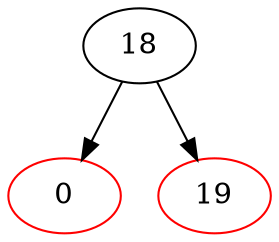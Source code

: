 digraph G { 
	18 [color=black];
	18 -> 0;
	0 [color=red];
	18 -> 19;
	19 [color=red];
	0 [color=red];
	19 [color=red];
}
